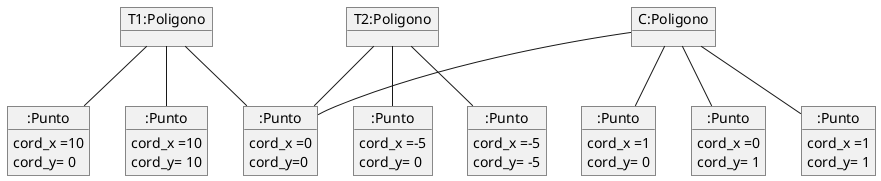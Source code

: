 @startuml c2
object "T1:Poligono" as o1

object "T2:Poligono" as o2

object ":Punto" as o3{
    cord_x =0
    cord_y=0
}
object ":Punto" as o4{
    cord_x =10
    cord_y= 0
}
object ":Punto" as o5{
    cord_x =10
    cord_y= 10
}
object ":Punto" as o6{
    cord_x =-5
    cord_y= 0
}

object ":Punto" as o7{
    cord_x =-5
    cord_y= -5
}




o1--o3
o1--o4
o1--o5
o2--o3
o2--o6
o2--o7

object "C:Poligono" as o8
object ":Punto" as o9{
    cord_x =1
    cord_y= 0
}
object ":Punto" as o10{
    cord_x =0
    cord_y= 1
}
object ":Punto" as o11{
    cord_x =1
    cord_y= 1
}

o8--o3
o8--o9
o8--o10
o8--o11

@enduml